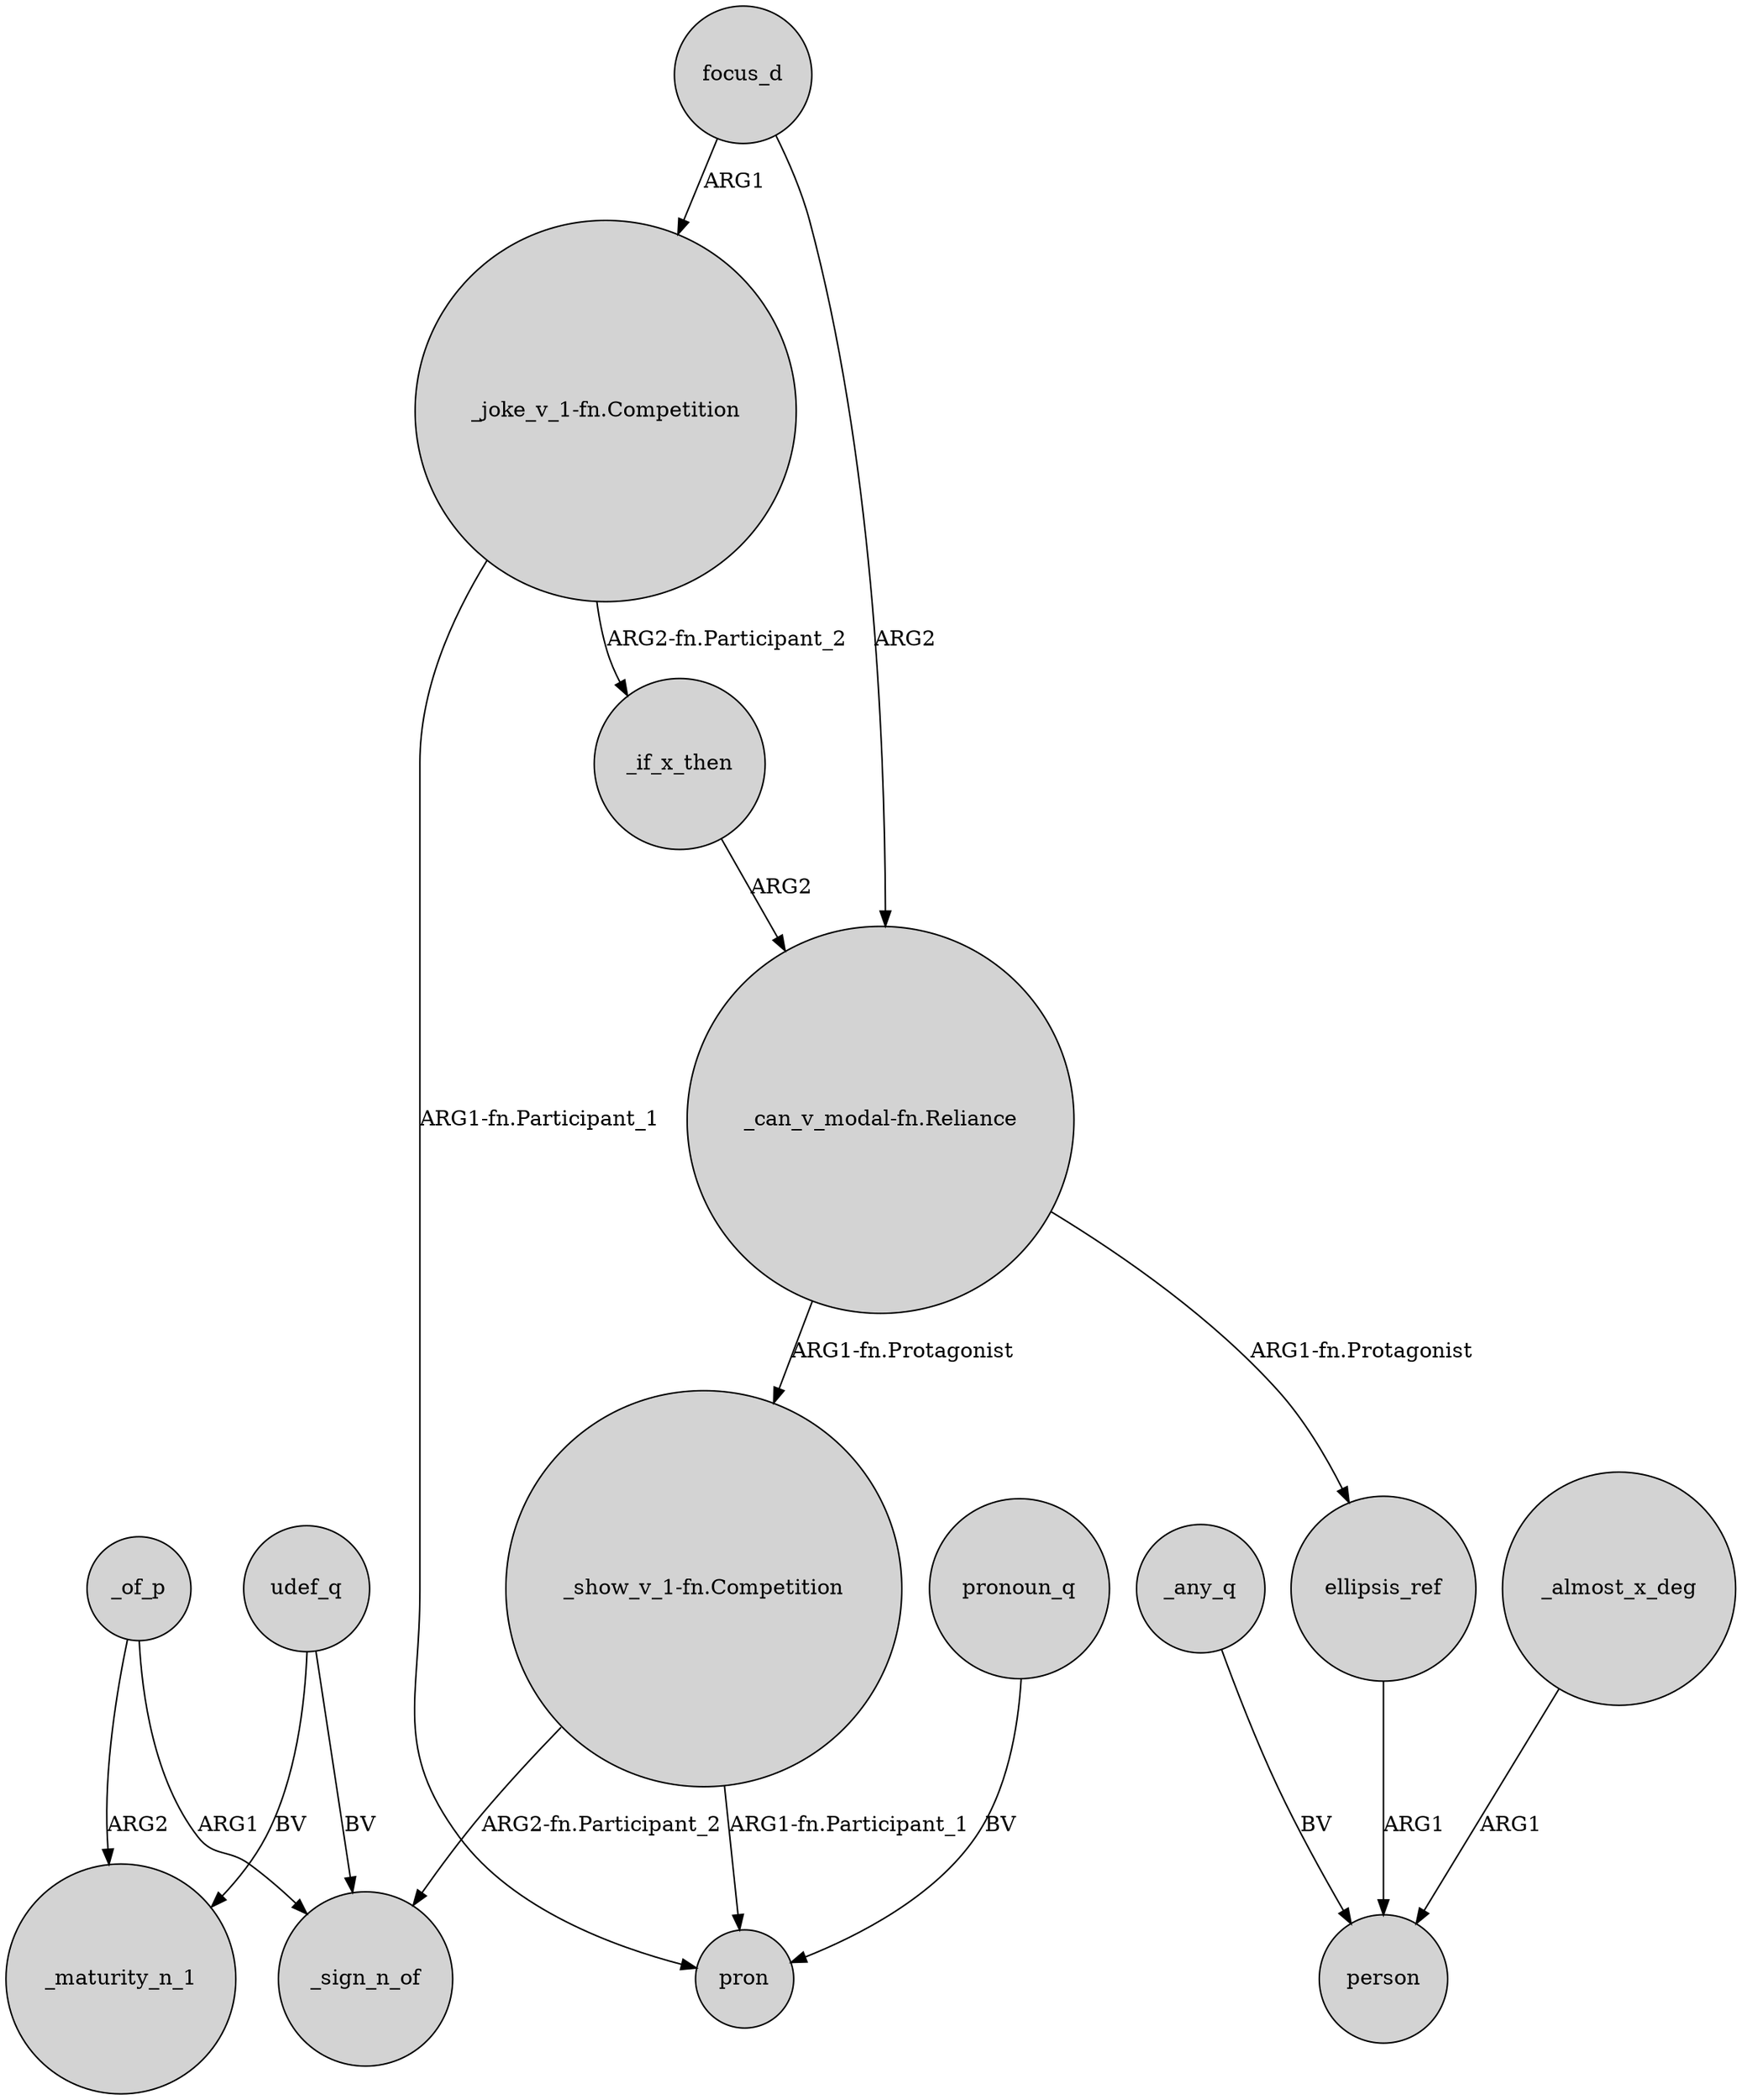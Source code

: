 digraph {
	node [shape=circle style=filled]
	_if_x_then -> "_can_v_modal-fn.Reliance" [label=ARG2]
	focus_d -> "_can_v_modal-fn.Reliance" [label=ARG2]
	_of_p -> _sign_n_of [label=ARG1]
	_almost_x_deg -> person [label=ARG1]
	_of_p -> _maturity_n_1 [label=ARG2]
	udef_q -> _sign_n_of [label=BV]
	"_show_v_1-fn.Competition" -> pron [label="ARG1-fn.Participant_1"]
	"_can_v_modal-fn.Reliance" -> "_show_v_1-fn.Competition" [label="ARG1-fn.Protagonist"]
	"_show_v_1-fn.Competition" -> _sign_n_of [label="ARG2-fn.Participant_2"]
	ellipsis_ref -> person [label=ARG1]
	"_joke_v_1-fn.Competition" -> pron [label="ARG1-fn.Participant_1"]
	udef_q -> _maturity_n_1 [label=BV]
	focus_d -> "_joke_v_1-fn.Competition" [label=ARG1]
	"_joke_v_1-fn.Competition" -> _if_x_then [label="ARG2-fn.Participant_2"]
	pronoun_q -> pron [label=BV]
	"_can_v_modal-fn.Reliance" -> ellipsis_ref [label="ARG1-fn.Protagonist"]
	_any_q -> person [label=BV]
}
